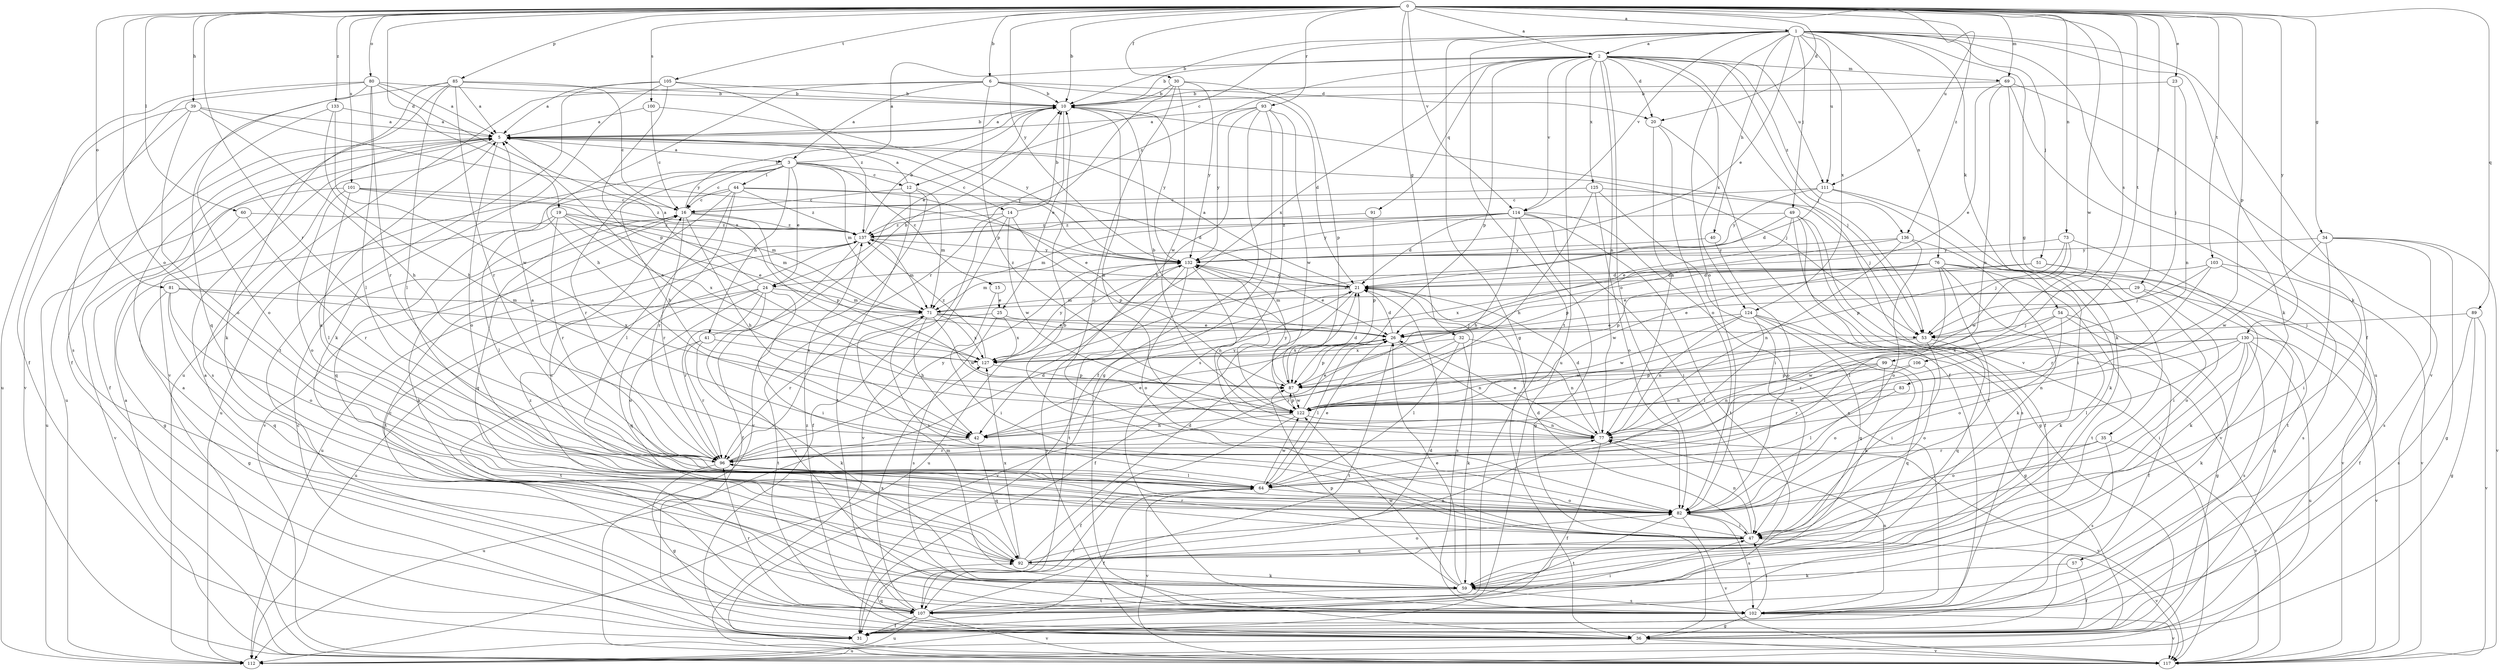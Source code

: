 strict digraph  {
0;
1;
2;
3;
5;
6;
10;
12;
14;
15;
16;
19;
20;
21;
23;
24;
25;
26;
29;
30;
31;
32;
34;
35;
36;
39;
40;
41;
42;
44;
47;
49;
51;
53;
54;
57;
59;
60;
64;
69;
71;
73;
76;
77;
80;
81;
82;
83;
85;
87;
89;
91;
92;
93;
96;
99;
100;
101;
102;
103;
105;
106;
107;
111;
112;
114;
117;
122;
124;
125;
127;
130;
132;
133;
136;
137;
0 -> 1  [label=a];
0 -> 2  [label=a];
0 -> 6  [label=b];
0 -> 10  [label=b];
0 -> 19  [label=d];
0 -> 20  [label=d];
0 -> 23  [label=e];
0 -> 29  [label=f];
0 -> 30  [label=f];
0 -> 32  [label=g];
0 -> 34  [label=g];
0 -> 39  [label=h];
0 -> 60  [label=l];
0 -> 69  [label=m];
0 -> 73  [label=n];
0 -> 80  [label=o];
0 -> 81  [label=o];
0 -> 82  [label=o];
0 -> 83  [label=p];
0 -> 85  [label=p];
0 -> 89  [label=q];
0 -> 93  [label=r];
0 -> 96  [label=r];
0 -> 99  [label=s];
0 -> 100  [label=s];
0 -> 101  [label=s];
0 -> 103  [label=t];
0 -> 105  [label=t];
0 -> 106  [label=t];
0 -> 111  [label=u];
0 -> 114  [label=v];
0 -> 122  [label=w];
0 -> 130  [label=y];
0 -> 132  [label=y];
0 -> 133  [label=z];
0 -> 136  [label=z];
1 -> 2  [label=a];
1 -> 10  [label=b];
1 -> 12  [label=c];
1 -> 24  [label=e];
1 -> 31  [label=f];
1 -> 35  [label=g];
1 -> 36  [label=g];
1 -> 40  [label=h];
1 -> 49  [label=j];
1 -> 51  [label=j];
1 -> 54  [label=k];
1 -> 57  [label=k];
1 -> 59  [label=k];
1 -> 76  [label=n];
1 -> 82  [label=o];
1 -> 107  [label=t];
1 -> 111  [label=u];
1 -> 114  [label=v];
1 -> 124  [label=x];
2 -> 10  [label=b];
2 -> 20  [label=d];
2 -> 53  [label=j];
2 -> 69  [label=m];
2 -> 77  [label=n];
2 -> 82  [label=o];
2 -> 87  [label=p];
2 -> 91  [label=q];
2 -> 111  [label=u];
2 -> 112  [label=u];
2 -> 114  [label=v];
2 -> 117  [label=v];
2 -> 124  [label=x];
2 -> 125  [label=x];
2 -> 127  [label=x];
2 -> 136  [label=z];
2 -> 137  [label=z];
3 -> 2  [label=a];
3 -> 12  [label=c];
3 -> 14  [label=c];
3 -> 15  [label=c];
3 -> 16  [label=c];
3 -> 24  [label=e];
3 -> 41  [label=h];
3 -> 42  [label=h];
3 -> 44  [label=i];
3 -> 71  [label=m];
3 -> 96  [label=r];
3 -> 112  [label=u];
5 -> 3  [label=a];
5 -> 10  [label=b];
5 -> 31  [label=f];
5 -> 53  [label=j];
5 -> 82  [label=o];
5 -> 102  [label=s];
5 -> 112  [label=u];
5 -> 132  [label=y];
6 -> 3  [label=a];
6 -> 10  [label=b];
6 -> 20  [label=d];
6 -> 21  [label=d];
6 -> 42  [label=h];
6 -> 87  [label=p];
6 -> 112  [label=u];
10 -> 5  [label=a];
10 -> 24  [label=e];
10 -> 25  [label=e];
10 -> 53  [label=j];
10 -> 77  [label=n];
10 -> 132  [label=y];
12 -> 5  [label=a];
12 -> 16  [label=c];
12 -> 71  [label=m];
12 -> 107  [label=t];
12 -> 117  [label=v];
14 -> 10  [label=b];
14 -> 31  [label=f];
14 -> 87  [label=p];
14 -> 117  [label=v];
14 -> 122  [label=w];
14 -> 137  [label=z];
15 -> 25  [label=e];
15 -> 47  [label=i];
16 -> 10  [label=b];
16 -> 42  [label=h];
16 -> 59  [label=k];
16 -> 87  [label=p];
16 -> 92  [label=q];
16 -> 96  [label=r];
16 -> 137  [label=z];
19 -> 26  [label=e];
19 -> 36  [label=g];
19 -> 64  [label=l];
19 -> 71  [label=m];
19 -> 96  [label=r];
19 -> 127  [label=x];
19 -> 137  [label=z];
20 -> 31  [label=f];
20 -> 77  [label=n];
20 -> 82  [label=o];
21 -> 5  [label=a];
21 -> 31  [label=f];
21 -> 71  [label=m];
21 -> 102  [label=s];
21 -> 117  [label=v];
21 -> 137  [label=z];
23 -> 10  [label=b];
23 -> 53  [label=j];
23 -> 77  [label=n];
24 -> 5  [label=a];
24 -> 47  [label=i];
24 -> 71  [label=m];
24 -> 82  [label=o];
24 -> 92  [label=q];
24 -> 96  [label=r];
24 -> 102  [label=s];
24 -> 112  [label=u];
25 -> 26  [label=e];
25 -> 96  [label=r];
25 -> 102  [label=s];
25 -> 127  [label=x];
26 -> 21  [label=d];
26 -> 64  [label=l];
26 -> 77  [label=n];
26 -> 87  [label=p];
26 -> 107  [label=t];
26 -> 127  [label=x];
29 -> 26  [label=e];
29 -> 31  [label=f];
29 -> 71  [label=m];
29 -> 82  [label=o];
30 -> 10  [label=b];
30 -> 82  [label=o];
30 -> 87  [label=p];
30 -> 96  [label=r];
30 -> 122  [label=w];
30 -> 132  [label=y];
31 -> 16  [label=c];
32 -> 59  [label=k];
32 -> 64  [label=l];
32 -> 77  [label=n];
32 -> 96  [label=r];
32 -> 127  [label=x];
34 -> 36  [label=g];
34 -> 47  [label=i];
34 -> 102  [label=s];
34 -> 117  [label=v];
34 -> 122  [label=w];
34 -> 132  [label=y];
35 -> 82  [label=o];
35 -> 96  [label=r];
35 -> 102  [label=s];
35 -> 117  [label=v];
36 -> 5  [label=a];
36 -> 92  [label=q];
36 -> 112  [label=u];
36 -> 117  [label=v];
36 -> 132  [label=y];
39 -> 5  [label=a];
39 -> 42  [label=h];
39 -> 82  [label=o];
39 -> 112  [label=u];
39 -> 117  [label=v];
39 -> 132  [label=y];
40 -> 82  [label=o];
40 -> 132  [label=y];
41 -> 10  [label=b];
41 -> 59  [label=k];
41 -> 96  [label=r];
41 -> 107  [label=t];
41 -> 127  [label=x];
42 -> 26  [label=e];
42 -> 92  [label=q];
42 -> 112  [label=u];
44 -> 16  [label=c];
44 -> 21  [label=d];
44 -> 26  [label=e];
44 -> 64  [label=l];
44 -> 92  [label=q];
44 -> 96  [label=r];
44 -> 117  [label=v];
44 -> 137  [label=z];
47 -> 10  [label=b];
47 -> 16  [label=c];
47 -> 21  [label=d];
47 -> 77  [label=n];
47 -> 92  [label=q];
47 -> 96  [label=r];
47 -> 117  [label=v];
49 -> 26  [label=e];
49 -> 31  [label=f];
49 -> 36  [label=g];
49 -> 102  [label=s];
49 -> 117  [label=v];
49 -> 127  [label=x];
49 -> 137  [label=z];
51 -> 21  [label=d];
51 -> 26  [label=e];
51 -> 47  [label=i];
51 -> 59  [label=k];
53 -> 47  [label=i];
53 -> 92  [label=q];
53 -> 122  [label=w];
54 -> 31  [label=f];
54 -> 36  [label=g];
54 -> 53  [label=j];
54 -> 82  [label=o];
54 -> 96  [label=r];
57 -> 31  [label=f];
57 -> 59  [label=k];
59 -> 26  [label=e];
59 -> 71  [label=m];
59 -> 87  [label=p];
59 -> 102  [label=s];
59 -> 107  [label=t];
59 -> 122  [label=w];
60 -> 96  [label=r];
60 -> 117  [label=v];
60 -> 137  [label=z];
64 -> 26  [label=e];
64 -> 31  [label=f];
64 -> 82  [label=o];
64 -> 117  [label=v];
64 -> 122  [label=w];
69 -> 10  [label=b];
69 -> 26  [label=e];
69 -> 59  [label=k];
69 -> 77  [label=n];
69 -> 112  [label=u];
69 -> 117  [label=v];
71 -> 26  [label=e];
71 -> 42  [label=h];
71 -> 47  [label=i];
71 -> 53  [label=j];
71 -> 107  [label=t];
71 -> 122  [label=w];
71 -> 127  [label=x];
73 -> 53  [label=j];
73 -> 87  [label=p];
73 -> 107  [label=t];
73 -> 122  [label=w];
73 -> 132  [label=y];
76 -> 21  [label=d];
76 -> 36  [label=g];
76 -> 47  [label=i];
76 -> 59  [label=k];
76 -> 64  [label=l];
76 -> 71  [label=m];
76 -> 87  [label=p];
76 -> 107  [label=t];
76 -> 117  [label=v];
76 -> 122  [label=w];
76 -> 127  [label=x];
77 -> 21  [label=d];
77 -> 26  [label=e];
77 -> 31  [label=f];
77 -> 96  [label=r];
77 -> 117  [label=v];
77 -> 132  [label=y];
80 -> 5  [label=a];
80 -> 10  [label=b];
80 -> 31  [label=f];
80 -> 64  [label=l];
80 -> 92  [label=q];
80 -> 96  [label=r];
80 -> 102  [label=s];
80 -> 127  [label=x];
81 -> 36  [label=g];
81 -> 71  [label=m];
81 -> 82  [label=o];
81 -> 92  [label=q];
81 -> 127  [label=x];
82 -> 5  [label=a];
82 -> 47  [label=i];
82 -> 102  [label=s];
82 -> 107  [label=t];
82 -> 117  [label=v];
83 -> 64  [label=l];
83 -> 122  [label=w];
85 -> 5  [label=a];
85 -> 10  [label=b];
85 -> 16  [label=c];
85 -> 31  [label=f];
85 -> 59  [label=k];
85 -> 64  [label=l];
85 -> 96  [label=r];
85 -> 117  [label=v];
87 -> 10  [label=b];
87 -> 21  [label=d];
87 -> 122  [label=w];
89 -> 36  [label=g];
89 -> 53  [label=j];
89 -> 102  [label=s];
89 -> 117  [label=v];
91 -> 87  [label=p];
91 -> 137  [label=z];
92 -> 21  [label=d];
92 -> 59  [label=k];
92 -> 77  [label=n];
92 -> 82  [label=o];
92 -> 127  [label=x];
92 -> 137  [label=z];
93 -> 5  [label=a];
93 -> 31  [label=f];
93 -> 36  [label=g];
93 -> 42  [label=h];
93 -> 102  [label=s];
93 -> 122  [label=w];
93 -> 132  [label=y];
96 -> 5  [label=a];
96 -> 21  [label=d];
96 -> 36  [label=g];
96 -> 64  [label=l];
96 -> 132  [label=y];
99 -> 42  [label=h];
99 -> 77  [label=n];
99 -> 82  [label=o];
99 -> 87  [label=p];
99 -> 92  [label=q];
100 -> 5  [label=a];
100 -> 16  [label=c];
100 -> 132  [label=y];
101 -> 16  [label=c];
101 -> 64  [label=l];
101 -> 71  [label=m];
101 -> 82  [label=o];
101 -> 112  [label=u];
101 -> 137  [label=z];
102 -> 5  [label=a];
102 -> 16  [label=c];
102 -> 36  [label=g];
102 -> 47  [label=i];
102 -> 77  [label=n];
102 -> 117  [label=v];
103 -> 21  [label=d];
103 -> 53  [label=j];
103 -> 96  [label=r];
103 -> 102  [label=s];
103 -> 117  [label=v];
105 -> 5  [label=a];
105 -> 10  [label=b];
105 -> 59  [label=k];
105 -> 87  [label=p];
105 -> 107  [label=t];
105 -> 137  [label=z];
106 -> 82  [label=o];
106 -> 87  [label=p];
106 -> 96  [label=r];
107 -> 21  [label=d];
107 -> 31  [label=f];
107 -> 47  [label=i];
107 -> 64  [label=l];
107 -> 96  [label=r];
107 -> 112  [label=u];
107 -> 117  [label=v];
107 -> 127  [label=x];
107 -> 137  [label=z];
111 -> 16  [label=c];
111 -> 21  [label=d];
111 -> 47  [label=i];
111 -> 59  [label=k];
111 -> 132  [label=y];
114 -> 21  [label=d];
114 -> 36  [label=g];
114 -> 42  [label=h];
114 -> 47  [label=i];
114 -> 71  [label=m];
114 -> 102  [label=s];
114 -> 107  [label=t];
114 -> 132  [label=y];
114 -> 137  [label=z];
117 -> 5  [label=a];
122 -> 5  [label=a];
122 -> 26  [label=e];
122 -> 31  [label=f];
122 -> 42  [label=h];
122 -> 77  [label=n];
122 -> 87  [label=p];
122 -> 132  [label=y];
124 -> 26  [label=e];
124 -> 36  [label=g];
124 -> 59  [label=k];
124 -> 64  [label=l];
124 -> 77  [label=n];
124 -> 92  [label=q];
124 -> 122  [label=w];
125 -> 16  [label=c];
125 -> 42  [label=h];
125 -> 47  [label=i];
125 -> 53  [label=j];
125 -> 82  [label=o];
127 -> 87  [label=p];
127 -> 132  [label=y];
127 -> 137  [label=z];
130 -> 47  [label=i];
130 -> 59  [label=k];
130 -> 64  [label=l];
130 -> 77  [label=n];
130 -> 102  [label=s];
130 -> 112  [label=u];
130 -> 117  [label=v];
130 -> 122  [label=w];
130 -> 127  [label=x];
132 -> 21  [label=d];
132 -> 26  [label=e];
132 -> 77  [label=n];
132 -> 82  [label=o];
132 -> 107  [label=t];
132 -> 112  [label=u];
133 -> 5  [label=a];
133 -> 42  [label=h];
133 -> 82  [label=o];
133 -> 122  [label=w];
136 -> 59  [label=k];
136 -> 77  [label=n];
136 -> 82  [label=o];
136 -> 87  [label=p];
136 -> 132  [label=y];
137 -> 10  [label=b];
137 -> 31  [label=f];
137 -> 71  [label=m];
137 -> 107  [label=t];
137 -> 112  [label=u];
137 -> 132  [label=y];
}
